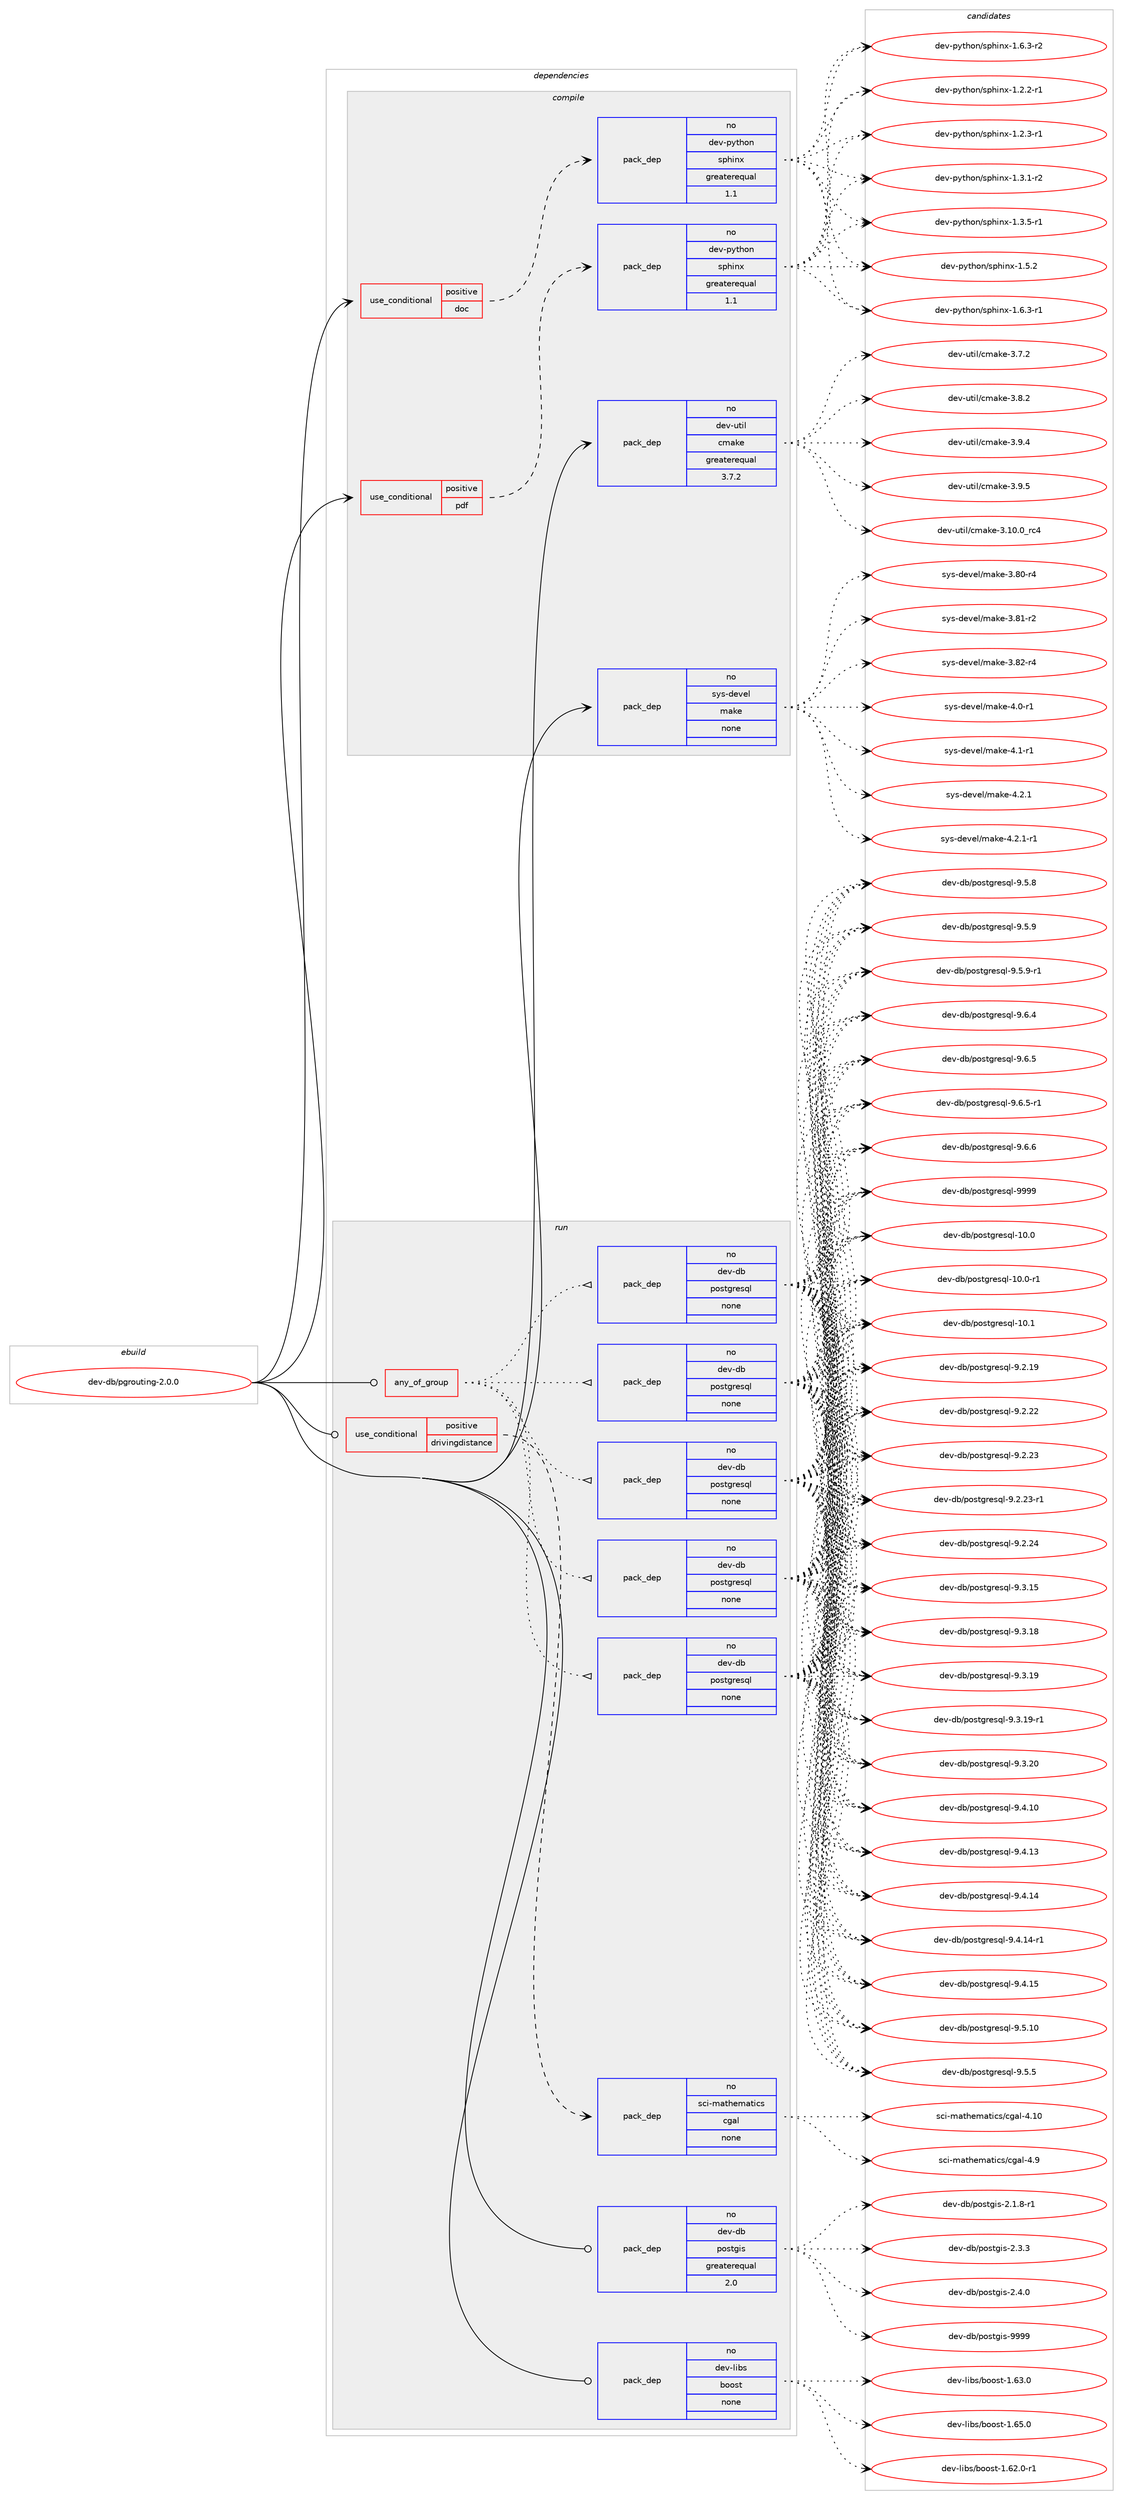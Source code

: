 digraph prolog {

# *************
# Graph options
# *************

newrank=true;
concentrate=true;
compound=true;
graph [rankdir=LR,fontname=Helvetica,fontsize=10,ranksep=1.5];#, ranksep=2.5, nodesep=0.2];
edge  [arrowhead=vee];
node  [fontname=Helvetica,fontsize=10];

# **********
# The ebuild
# **********

subgraph cluster_leftcol {
color=gray;
rank=same;
label=<<i>ebuild</i>>;
id [label="dev-db/pgrouting-2.0.0", color=red, width=4, href="../dev-db/pgrouting-2.0.0.svg"];
}

# ****************
# The dependencies
# ****************

subgraph cluster_midcol {
color=gray;
label=<<i>dependencies</i>>;
subgraph cluster_compile {
fillcolor="#eeeeee";
style=filled;
label=<<i>compile</i>>;
subgraph cond16533 {
dependency68785 [label=<<TABLE BORDER="0" CELLBORDER="1" CELLSPACING="0" CELLPADDING="4"><TR><TD ROWSPAN="3" CELLPADDING="10">use_conditional</TD></TR><TR><TD>positive</TD></TR><TR><TD>doc</TD></TR></TABLE>>, shape=none, color=red];
subgraph pack50729 {
dependency68786 [label=<<TABLE BORDER="0" CELLBORDER="1" CELLSPACING="0" CELLPADDING="4" WIDTH="220"><TR><TD ROWSPAN="6" CELLPADDING="30">pack_dep</TD></TR><TR><TD WIDTH="110">no</TD></TR><TR><TD>dev-python</TD></TR><TR><TD>sphinx</TD></TR><TR><TD>greaterequal</TD></TR><TR><TD>1.1</TD></TR></TABLE>>, shape=none, color=blue];
}
dependency68785:e -> dependency68786:w [weight=20,style="dashed",arrowhead="vee"];
}
id:e -> dependency68785:w [weight=20,style="solid",arrowhead="vee"];
subgraph cond16534 {
dependency68787 [label=<<TABLE BORDER="0" CELLBORDER="1" CELLSPACING="0" CELLPADDING="4"><TR><TD ROWSPAN="3" CELLPADDING="10">use_conditional</TD></TR><TR><TD>positive</TD></TR><TR><TD>pdf</TD></TR></TABLE>>, shape=none, color=red];
subgraph pack50730 {
dependency68788 [label=<<TABLE BORDER="0" CELLBORDER="1" CELLSPACING="0" CELLPADDING="4" WIDTH="220"><TR><TD ROWSPAN="6" CELLPADDING="30">pack_dep</TD></TR><TR><TD WIDTH="110">no</TD></TR><TR><TD>dev-python</TD></TR><TR><TD>sphinx</TD></TR><TR><TD>greaterequal</TD></TR><TR><TD>1.1</TD></TR></TABLE>>, shape=none, color=blue];
}
dependency68787:e -> dependency68788:w [weight=20,style="dashed",arrowhead="vee"];
}
id:e -> dependency68787:w [weight=20,style="solid",arrowhead="vee"];
subgraph pack50731 {
dependency68789 [label=<<TABLE BORDER="0" CELLBORDER="1" CELLSPACING="0" CELLPADDING="4" WIDTH="220"><TR><TD ROWSPAN="6" CELLPADDING="30">pack_dep</TD></TR><TR><TD WIDTH="110">no</TD></TR><TR><TD>dev-util</TD></TR><TR><TD>cmake</TD></TR><TR><TD>greaterequal</TD></TR><TR><TD>3.7.2</TD></TR></TABLE>>, shape=none, color=blue];
}
id:e -> dependency68789:w [weight=20,style="solid",arrowhead="vee"];
subgraph pack50732 {
dependency68790 [label=<<TABLE BORDER="0" CELLBORDER="1" CELLSPACING="0" CELLPADDING="4" WIDTH="220"><TR><TD ROWSPAN="6" CELLPADDING="30">pack_dep</TD></TR><TR><TD WIDTH="110">no</TD></TR><TR><TD>sys-devel</TD></TR><TR><TD>make</TD></TR><TR><TD>none</TD></TR><TR><TD></TD></TR></TABLE>>, shape=none, color=blue];
}
id:e -> dependency68790:w [weight=20,style="solid",arrowhead="vee"];
}
subgraph cluster_compileandrun {
fillcolor="#eeeeee";
style=filled;
label=<<i>compile and run</i>>;
}
subgraph cluster_run {
fillcolor="#eeeeee";
style=filled;
label=<<i>run</i>>;
subgraph any1493 {
dependency68791 [label=<<TABLE BORDER="0" CELLBORDER="1" CELLSPACING="0" CELLPADDING="4"><TR><TD CELLPADDING="10">any_of_group</TD></TR></TABLE>>, shape=none, color=red];subgraph pack50733 {
dependency68792 [label=<<TABLE BORDER="0" CELLBORDER="1" CELLSPACING="0" CELLPADDING="4" WIDTH="220"><TR><TD ROWSPAN="6" CELLPADDING="30">pack_dep</TD></TR><TR><TD WIDTH="110">no</TD></TR><TR><TD>dev-db</TD></TR><TR><TD>postgresql</TD></TR><TR><TD>none</TD></TR><TR><TD></TD></TR></TABLE>>, shape=none, color=blue];
}
dependency68791:e -> dependency68792:w [weight=20,style="dotted",arrowhead="oinv"];
subgraph pack50734 {
dependency68793 [label=<<TABLE BORDER="0" CELLBORDER="1" CELLSPACING="0" CELLPADDING="4" WIDTH="220"><TR><TD ROWSPAN="6" CELLPADDING="30">pack_dep</TD></TR><TR><TD WIDTH="110">no</TD></TR><TR><TD>dev-db</TD></TR><TR><TD>postgresql</TD></TR><TR><TD>none</TD></TR><TR><TD></TD></TR></TABLE>>, shape=none, color=blue];
}
dependency68791:e -> dependency68793:w [weight=20,style="dotted",arrowhead="oinv"];
subgraph pack50735 {
dependency68794 [label=<<TABLE BORDER="0" CELLBORDER="1" CELLSPACING="0" CELLPADDING="4" WIDTH="220"><TR><TD ROWSPAN="6" CELLPADDING="30">pack_dep</TD></TR><TR><TD WIDTH="110">no</TD></TR><TR><TD>dev-db</TD></TR><TR><TD>postgresql</TD></TR><TR><TD>none</TD></TR><TR><TD></TD></TR></TABLE>>, shape=none, color=blue];
}
dependency68791:e -> dependency68794:w [weight=20,style="dotted",arrowhead="oinv"];
subgraph pack50736 {
dependency68795 [label=<<TABLE BORDER="0" CELLBORDER="1" CELLSPACING="0" CELLPADDING="4" WIDTH="220"><TR><TD ROWSPAN="6" CELLPADDING="30">pack_dep</TD></TR><TR><TD WIDTH="110">no</TD></TR><TR><TD>dev-db</TD></TR><TR><TD>postgresql</TD></TR><TR><TD>none</TD></TR><TR><TD></TD></TR></TABLE>>, shape=none, color=blue];
}
dependency68791:e -> dependency68795:w [weight=20,style="dotted",arrowhead="oinv"];
subgraph pack50737 {
dependency68796 [label=<<TABLE BORDER="0" CELLBORDER="1" CELLSPACING="0" CELLPADDING="4" WIDTH="220"><TR><TD ROWSPAN="6" CELLPADDING="30">pack_dep</TD></TR><TR><TD WIDTH="110">no</TD></TR><TR><TD>dev-db</TD></TR><TR><TD>postgresql</TD></TR><TR><TD>none</TD></TR><TR><TD></TD></TR></TABLE>>, shape=none, color=blue];
}
dependency68791:e -> dependency68796:w [weight=20,style="dotted",arrowhead="oinv"];
}
id:e -> dependency68791:w [weight=20,style="solid",arrowhead="odot"];
subgraph cond16535 {
dependency68797 [label=<<TABLE BORDER="0" CELLBORDER="1" CELLSPACING="0" CELLPADDING="4"><TR><TD ROWSPAN="3" CELLPADDING="10">use_conditional</TD></TR><TR><TD>positive</TD></TR><TR><TD>drivingdistance</TD></TR></TABLE>>, shape=none, color=red];
subgraph pack50738 {
dependency68798 [label=<<TABLE BORDER="0" CELLBORDER="1" CELLSPACING="0" CELLPADDING="4" WIDTH="220"><TR><TD ROWSPAN="6" CELLPADDING="30">pack_dep</TD></TR><TR><TD WIDTH="110">no</TD></TR><TR><TD>sci-mathematics</TD></TR><TR><TD>cgal</TD></TR><TR><TD>none</TD></TR><TR><TD></TD></TR></TABLE>>, shape=none, color=blue];
}
dependency68797:e -> dependency68798:w [weight=20,style="dashed",arrowhead="vee"];
}
id:e -> dependency68797:w [weight=20,style="solid",arrowhead="odot"];
subgraph pack50739 {
dependency68799 [label=<<TABLE BORDER="0" CELLBORDER="1" CELLSPACING="0" CELLPADDING="4" WIDTH="220"><TR><TD ROWSPAN="6" CELLPADDING="30">pack_dep</TD></TR><TR><TD WIDTH="110">no</TD></TR><TR><TD>dev-db</TD></TR><TR><TD>postgis</TD></TR><TR><TD>greaterequal</TD></TR><TR><TD>2.0</TD></TR></TABLE>>, shape=none, color=blue];
}
id:e -> dependency68799:w [weight=20,style="solid",arrowhead="odot"];
subgraph pack50740 {
dependency68800 [label=<<TABLE BORDER="0" CELLBORDER="1" CELLSPACING="0" CELLPADDING="4" WIDTH="220"><TR><TD ROWSPAN="6" CELLPADDING="30">pack_dep</TD></TR><TR><TD WIDTH="110">no</TD></TR><TR><TD>dev-libs</TD></TR><TR><TD>boost</TD></TR><TR><TD>none</TD></TR><TR><TD></TD></TR></TABLE>>, shape=none, color=blue];
}
id:e -> dependency68800:w [weight=20,style="solid",arrowhead="odot"];
}
}

# **************
# The candidates
# **************

subgraph cluster_choices {
rank=same;
color=gray;
label=<<i>candidates</i>>;

subgraph choice50729 {
color=black;
nodesep=1;
choice10010111845112121116104111110471151121041051101204549465046504511449 [label="dev-python/sphinx-1.2.2-r1", color=red, width=4,href="../dev-python/sphinx-1.2.2-r1.svg"];
choice10010111845112121116104111110471151121041051101204549465046514511449 [label="dev-python/sphinx-1.2.3-r1", color=red, width=4,href="../dev-python/sphinx-1.2.3-r1.svg"];
choice10010111845112121116104111110471151121041051101204549465146494511450 [label="dev-python/sphinx-1.3.1-r2", color=red, width=4,href="../dev-python/sphinx-1.3.1-r2.svg"];
choice10010111845112121116104111110471151121041051101204549465146534511449 [label="dev-python/sphinx-1.3.5-r1", color=red, width=4,href="../dev-python/sphinx-1.3.5-r1.svg"];
choice1001011184511212111610411111047115112104105110120454946534650 [label="dev-python/sphinx-1.5.2", color=red, width=4,href="../dev-python/sphinx-1.5.2.svg"];
choice10010111845112121116104111110471151121041051101204549465446514511449 [label="dev-python/sphinx-1.6.3-r1", color=red, width=4,href="../dev-python/sphinx-1.6.3-r1.svg"];
choice10010111845112121116104111110471151121041051101204549465446514511450 [label="dev-python/sphinx-1.6.3-r2", color=red, width=4,href="../dev-python/sphinx-1.6.3-r2.svg"];
dependency68786:e -> choice10010111845112121116104111110471151121041051101204549465046504511449:w [style=dotted,weight="100"];
dependency68786:e -> choice10010111845112121116104111110471151121041051101204549465046514511449:w [style=dotted,weight="100"];
dependency68786:e -> choice10010111845112121116104111110471151121041051101204549465146494511450:w [style=dotted,weight="100"];
dependency68786:e -> choice10010111845112121116104111110471151121041051101204549465146534511449:w [style=dotted,weight="100"];
dependency68786:e -> choice1001011184511212111610411111047115112104105110120454946534650:w [style=dotted,weight="100"];
dependency68786:e -> choice10010111845112121116104111110471151121041051101204549465446514511449:w [style=dotted,weight="100"];
dependency68786:e -> choice10010111845112121116104111110471151121041051101204549465446514511450:w [style=dotted,weight="100"];
}
subgraph choice50730 {
color=black;
nodesep=1;
choice10010111845112121116104111110471151121041051101204549465046504511449 [label="dev-python/sphinx-1.2.2-r1", color=red, width=4,href="../dev-python/sphinx-1.2.2-r1.svg"];
choice10010111845112121116104111110471151121041051101204549465046514511449 [label="dev-python/sphinx-1.2.3-r1", color=red, width=4,href="../dev-python/sphinx-1.2.3-r1.svg"];
choice10010111845112121116104111110471151121041051101204549465146494511450 [label="dev-python/sphinx-1.3.1-r2", color=red, width=4,href="../dev-python/sphinx-1.3.1-r2.svg"];
choice10010111845112121116104111110471151121041051101204549465146534511449 [label="dev-python/sphinx-1.3.5-r1", color=red, width=4,href="../dev-python/sphinx-1.3.5-r1.svg"];
choice1001011184511212111610411111047115112104105110120454946534650 [label="dev-python/sphinx-1.5.2", color=red, width=4,href="../dev-python/sphinx-1.5.2.svg"];
choice10010111845112121116104111110471151121041051101204549465446514511449 [label="dev-python/sphinx-1.6.3-r1", color=red, width=4,href="../dev-python/sphinx-1.6.3-r1.svg"];
choice10010111845112121116104111110471151121041051101204549465446514511450 [label="dev-python/sphinx-1.6.3-r2", color=red, width=4,href="../dev-python/sphinx-1.6.3-r2.svg"];
dependency68788:e -> choice10010111845112121116104111110471151121041051101204549465046504511449:w [style=dotted,weight="100"];
dependency68788:e -> choice10010111845112121116104111110471151121041051101204549465046514511449:w [style=dotted,weight="100"];
dependency68788:e -> choice10010111845112121116104111110471151121041051101204549465146494511450:w [style=dotted,weight="100"];
dependency68788:e -> choice10010111845112121116104111110471151121041051101204549465146534511449:w [style=dotted,weight="100"];
dependency68788:e -> choice1001011184511212111610411111047115112104105110120454946534650:w [style=dotted,weight="100"];
dependency68788:e -> choice10010111845112121116104111110471151121041051101204549465446514511449:w [style=dotted,weight="100"];
dependency68788:e -> choice10010111845112121116104111110471151121041051101204549465446514511450:w [style=dotted,weight="100"];
}
subgraph choice50731 {
color=black;
nodesep=1;
choice1001011184511711610510847991099710710145514649484648951149952 [label="dev-util/cmake-3.10.0_rc4", color=red, width=4,href="../dev-util/cmake-3.10.0_rc4.svg"];
choice10010111845117116105108479910997107101455146554650 [label="dev-util/cmake-3.7.2", color=red, width=4,href="../dev-util/cmake-3.7.2.svg"];
choice10010111845117116105108479910997107101455146564650 [label="dev-util/cmake-3.8.2", color=red, width=4,href="../dev-util/cmake-3.8.2.svg"];
choice10010111845117116105108479910997107101455146574652 [label="dev-util/cmake-3.9.4", color=red, width=4,href="../dev-util/cmake-3.9.4.svg"];
choice10010111845117116105108479910997107101455146574653 [label="dev-util/cmake-3.9.5", color=red, width=4,href="../dev-util/cmake-3.9.5.svg"];
dependency68789:e -> choice1001011184511711610510847991099710710145514649484648951149952:w [style=dotted,weight="100"];
dependency68789:e -> choice10010111845117116105108479910997107101455146554650:w [style=dotted,weight="100"];
dependency68789:e -> choice10010111845117116105108479910997107101455146564650:w [style=dotted,weight="100"];
dependency68789:e -> choice10010111845117116105108479910997107101455146574652:w [style=dotted,weight="100"];
dependency68789:e -> choice10010111845117116105108479910997107101455146574653:w [style=dotted,weight="100"];
}
subgraph choice50732 {
color=black;
nodesep=1;
choice11512111545100101118101108471099710710145514656484511452 [label="sys-devel/make-3.80-r4", color=red, width=4,href="../sys-devel/make-3.80-r4.svg"];
choice11512111545100101118101108471099710710145514656494511450 [label="sys-devel/make-3.81-r2", color=red, width=4,href="../sys-devel/make-3.81-r2.svg"];
choice11512111545100101118101108471099710710145514656504511452 [label="sys-devel/make-3.82-r4", color=red, width=4,href="../sys-devel/make-3.82-r4.svg"];
choice115121115451001011181011084710997107101455246484511449 [label="sys-devel/make-4.0-r1", color=red, width=4,href="../sys-devel/make-4.0-r1.svg"];
choice115121115451001011181011084710997107101455246494511449 [label="sys-devel/make-4.1-r1", color=red, width=4,href="../sys-devel/make-4.1-r1.svg"];
choice115121115451001011181011084710997107101455246504649 [label="sys-devel/make-4.2.1", color=red, width=4,href="../sys-devel/make-4.2.1.svg"];
choice1151211154510010111810110847109971071014552465046494511449 [label="sys-devel/make-4.2.1-r1", color=red, width=4,href="../sys-devel/make-4.2.1-r1.svg"];
dependency68790:e -> choice11512111545100101118101108471099710710145514656484511452:w [style=dotted,weight="100"];
dependency68790:e -> choice11512111545100101118101108471099710710145514656494511450:w [style=dotted,weight="100"];
dependency68790:e -> choice11512111545100101118101108471099710710145514656504511452:w [style=dotted,weight="100"];
dependency68790:e -> choice115121115451001011181011084710997107101455246484511449:w [style=dotted,weight="100"];
dependency68790:e -> choice115121115451001011181011084710997107101455246494511449:w [style=dotted,weight="100"];
dependency68790:e -> choice115121115451001011181011084710997107101455246504649:w [style=dotted,weight="100"];
dependency68790:e -> choice1151211154510010111810110847109971071014552465046494511449:w [style=dotted,weight="100"];
}
subgraph choice50733 {
color=black;
nodesep=1;
choice1001011184510098471121111151161031141011151131084549484648 [label="dev-db/postgresql-10.0", color=red, width=4,href="../dev-db/postgresql-10.0.svg"];
choice10010111845100984711211111511610311410111511310845494846484511449 [label="dev-db/postgresql-10.0-r1", color=red, width=4,href="../dev-db/postgresql-10.0-r1.svg"];
choice1001011184510098471121111151161031141011151131084549484649 [label="dev-db/postgresql-10.1", color=red, width=4,href="../dev-db/postgresql-10.1.svg"];
choice10010111845100984711211111511610311410111511310845574650464957 [label="dev-db/postgresql-9.2.19", color=red, width=4,href="../dev-db/postgresql-9.2.19.svg"];
choice10010111845100984711211111511610311410111511310845574650465050 [label="dev-db/postgresql-9.2.22", color=red, width=4,href="../dev-db/postgresql-9.2.22.svg"];
choice10010111845100984711211111511610311410111511310845574650465051 [label="dev-db/postgresql-9.2.23", color=red, width=4,href="../dev-db/postgresql-9.2.23.svg"];
choice100101118451009847112111115116103114101115113108455746504650514511449 [label="dev-db/postgresql-9.2.23-r1", color=red, width=4,href="../dev-db/postgresql-9.2.23-r1.svg"];
choice10010111845100984711211111511610311410111511310845574650465052 [label="dev-db/postgresql-9.2.24", color=red, width=4,href="../dev-db/postgresql-9.2.24.svg"];
choice10010111845100984711211111511610311410111511310845574651464953 [label="dev-db/postgresql-9.3.15", color=red, width=4,href="../dev-db/postgresql-9.3.15.svg"];
choice10010111845100984711211111511610311410111511310845574651464956 [label="dev-db/postgresql-9.3.18", color=red, width=4,href="../dev-db/postgresql-9.3.18.svg"];
choice10010111845100984711211111511610311410111511310845574651464957 [label="dev-db/postgresql-9.3.19", color=red, width=4,href="../dev-db/postgresql-9.3.19.svg"];
choice100101118451009847112111115116103114101115113108455746514649574511449 [label="dev-db/postgresql-9.3.19-r1", color=red, width=4,href="../dev-db/postgresql-9.3.19-r1.svg"];
choice10010111845100984711211111511610311410111511310845574651465048 [label="dev-db/postgresql-9.3.20", color=red, width=4,href="../dev-db/postgresql-9.3.20.svg"];
choice10010111845100984711211111511610311410111511310845574652464948 [label="dev-db/postgresql-9.4.10", color=red, width=4,href="../dev-db/postgresql-9.4.10.svg"];
choice10010111845100984711211111511610311410111511310845574652464951 [label="dev-db/postgresql-9.4.13", color=red, width=4,href="../dev-db/postgresql-9.4.13.svg"];
choice10010111845100984711211111511610311410111511310845574652464952 [label="dev-db/postgresql-9.4.14", color=red, width=4,href="../dev-db/postgresql-9.4.14.svg"];
choice100101118451009847112111115116103114101115113108455746524649524511449 [label="dev-db/postgresql-9.4.14-r1", color=red, width=4,href="../dev-db/postgresql-9.4.14-r1.svg"];
choice10010111845100984711211111511610311410111511310845574652464953 [label="dev-db/postgresql-9.4.15", color=red, width=4,href="../dev-db/postgresql-9.4.15.svg"];
choice10010111845100984711211111511610311410111511310845574653464948 [label="dev-db/postgresql-9.5.10", color=red, width=4,href="../dev-db/postgresql-9.5.10.svg"];
choice100101118451009847112111115116103114101115113108455746534653 [label="dev-db/postgresql-9.5.5", color=red, width=4,href="../dev-db/postgresql-9.5.5.svg"];
choice100101118451009847112111115116103114101115113108455746534656 [label="dev-db/postgresql-9.5.8", color=red, width=4,href="../dev-db/postgresql-9.5.8.svg"];
choice100101118451009847112111115116103114101115113108455746534657 [label="dev-db/postgresql-9.5.9", color=red, width=4,href="../dev-db/postgresql-9.5.9.svg"];
choice1001011184510098471121111151161031141011151131084557465346574511449 [label="dev-db/postgresql-9.5.9-r1", color=red, width=4,href="../dev-db/postgresql-9.5.9-r1.svg"];
choice100101118451009847112111115116103114101115113108455746544652 [label="dev-db/postgresql-9.6.4", color=red, width=4,href="../dev-db/postgresql-9.6.4.svg"];
choice100101118451009847112111115116103114101115113108455746544653 [label="dev-db/postgresql-9.6.5", color=red, width=4,href="../dev-db/postgresql-9.6.5.svg"];
choice1001011184510098471121111151161031141011151131084557465446534511449 [label="dev-db/postgresql-9.6.5-r1", color=red, width=4,href="../dev-db/postgresql-9.6.5-r1.svg"];
choice100101118451009847112111115116103114101115113108455746544654 [label="dev-db/postgresql-9.6.6", color=red, width=4,href="../dev-db/postgresql-9.6.6.svg"];
choice1001011184510098471121111151161031141011151131084557575757 [label="dev-db/postgresql-9999", color=red, width=4,href="../dev-db/postgresql-9999.svg"];
dependency68792:e -> choice1001011184510098471121111151161031141011151131084549484648:w [style=dotted,weight="100"];
dependency68792:e -> choice10010111845100984711211111511610311410111511310845494846484511449:w [style=dotted,weight="100"];
dependency68792:e -> choice1001011184510098471121111151161031141011151131084549484649:w [style=dotted,weight="100"];
dependency68792:e -> choice10010111845100984711211111511610311410111511310845574650464957:w [style=dotted,weight="100"];
dependency68792:e -> choice10010111845100984711211111511610311410111511310845574650465050:w [style=dotted,weight="100"];
dependency68792:e -> choice10010111845100984711211111511610311410111511310845574650465051:w [style=dotted,weight="100"];
dependency68792:e -> choice100101118451009847112111115116103114101115113108455746504650514511449:w [style=dotted,weight="100"];
dependency68792:e -> choice10010111845100984711211111511610311410111511310845574650465052:w [style=dotted,weight="100"];
dependency68792:e -> choice10010111845100984711211111511610311410111511310845574651464953:w [style=dotted,weight="100"];
dependency68792:e -> choice10010111845100984711211111511610311410111511310845574651464956:w [style=dotted,weight="100"];
dependency68792:e -> choice10010111845100984711211111511610311410111511310845574651464957:w [style=dotted,weight="100"];
dependency68792:e -> choice100101118451009847112111115116103114101115113108455746514649574511449:w [style=dotted,weight="100"];
dependency68792:e -> choice10010111845100984711211111511610311410111511310845574651465048:w [style=dotted,weight="100"];
dependency68792:e -> choice10010111845100984711211111511610311410111511310845574652464948:w [style=dotted,weight="100"];
dependency68792:e -> choice10010111845100984711211111511610311410111511310845574652464951:w [style=dotted,weight="100"];
dependency68792:e -> choice10010111845100984711211111511610311410111511310845574652464952:w [style=dotted,weight="100"];
dependency68792:e -> choice100101118451009847112111115116103114101115113108455746524649524511449:w [style=dotted,weight="100"];
dependency68792:e -> choice10010111845100984711211111511610311410111511310845574652464953:w [style=dotted,weight="100"];
dependency68792:e -> choice10010111845100984711211111511610311410111511310845574653464948:w [style=dotted,weight="100"];
dependency68792:e -> choice100101118451009847112111115116103114101115113108455746534653:w [style=dotted,weight="100"];
dependency68792:e -> choice100101118451009847112111115116103114101115113108455746534656:w [style=dotted,weight="100"];
dependency68792:e -> choice100101118451009847112111115116103114101115113108455746534657:w [style=dotted,weight="100"];
dependency68792:e -> choice1001011184510098471121111151161031141011151131084557465346574511449:w [style=dotted,weight="100"];
dependency68792:e -> choice100101118451009847112111115116103114101115113108455746544652:w [style=dotted,weight="100"];
dependency68792:e -> choice100101118451009847112111115116103114101115113108455746544653:w [style=dotted,weight="100"];
dependency68792:e -> choice1001011184510098471121111151161031141011151131084557465446534511449:w [style=dotted,weight="100"];
dependency68792:e -> choice100101118451009847112111115116103114101115113108455746544654:w [style=dotted,weight="100"];
dependency68792:e -> choice1001011184510098471121111151161031141011151131084557575757:w [style=dotted,weight="100"];
}
subgraph choice50734 {
color=black;
nodesep=1;
choice1001011184510098471121111151161031141011151131084549484648 [label="dev-db/postgresql-10.0", color=red, width=4,href="../dev-db/postgresql-10.0.svg"];
choice10010111845100984711211111511610311410111511310845494846484511449 [label="dev-db/postgresql-10.0-r1", color=red, width=4,href="../dev-db/postgresql-10.0-r1.svg"];
choice1001011184510098471121111151161031141011151131084549484649 [label="dev-db/postgresql-10.1", color=red, width=4,href="../dev-db/postgresql-10.1.svg"];
choice10010111845100984711211111511610311410111511310845574650464957 [label="dev-db/postgresql-9.2.19", color=red, width=4,href="../dev-db/postgresql-9.2.19.svg"];
choice10010111845100984711211111511610311410111511310845574650465050 [label="dev-db/postgresql-9.2.22", color=red, width=4,href="../dev-db/postgresql-9.2.22.svg"];
choice10010111845100984711211111511610311410111511310845574650465051 [label="dev-db/postgresql-9.2.23", color=red, width=4,href="../dev-db/postgresql-9.2.23.svg"];
choice100101118451009847112111115116103114101115113108455746504650514511449 [label="dev-db/postgresql-9.2.23-r1", color=red, width=4,href="../dev-db/postgresql-9.2.23-r1.svg"];
choice10010111845100984711211111511610311410111511310845574650465052 [label="dev-db/postgresql-9.2.24", color=red, width=4,href="../dev-db/postgresql-9.2.24.svg"];
choice10010111845100984711211111511610311410111511310845574651464953 [label="dev-db/postgresql-9.3.15", color=red, width=4,href="../dev-db/postgresql-9.3.15.svg"];
choice10010111845100984711211111511610311410111511310845574651464956 [label="dev-db/postgresql-9.3.18", color=red, width=4,href="../dev-db/postgresql-9.3.18.svg"];
choice10010111845100984711211111511610311410111511310845574651464957 [label="dev-db/postgresql-9.3.19", color=red, width=4,href="../dev-db/postgresql-9.3.19.svg"];
choice100101118451009847112111115116103114101115113108455746514649574511449 [label="dev-db/postgresql-9.3.19-r1", color=red, width=4,href="../dev-db/postgresql-9.3.19-r1.svg"];
choice10010111845100984711211111511610311410111511310845574651465048 [label="dev-db/postgresql-9.3.20", color=red, width=4,href="../dev-db/postgresql-9.3.20.svg"];
choice10010111845100984711211111511610311410111511310845574652464948 [label="dev-db/postgresql-9.4.10", color=red, width=4,href="../dev-db/postgresql-9.4.10.svg"];
choice10010111845100984711211111511610311410111511310845574652464951 [label="dev-db/postgresql-9.4.13", color=red, width=4,href="../dev-db/postgresql-9.4.13.svg"];
choice10010111845100984711211111511610311410111511310845574652464952 [label="dev-db/postgresql-9.4.14", color=red, width=4,href="../dev-db/postgresql-9.4.14.svg"];
choice100101118451009847112111115116103114101115113108455746524649524511449 [label="dev-db/postgresql-9.4.14-r1", color=red, width=4,href="../dev-db/postgresql-9.4.14-r1.svg"];
choice10010111845100984711211111511610311410111511310845574652464953 [label="dev-db/postgresql-9.4.15", color=red, width=4,href="../dev-db/postgresql-9.4.15.svg"];
choice10010111845100984711211111511610311410111511310845574653464948 [label="dev-db/postgresql-9.5.10", color=red, width=4,href="../dev-db/postgresql-9.5.10.svg"];
choice100101118451009847112111115116103114101115113108455746534653 [label="dev-db/postgresql-9.5.5", color=red, width=4,href="../dev-db/postgresql-9.5.5.svg"];
choice100101118451009847112111115116103114101115113108455746534656 [label="dev-db/postgresql-9.5.8", color=red, width=4,href="../dev-db/postgresql-9.5.8.svg"];
choice100101118451009847112111115116103114101115113108455746534657 [label="dev-db/postgresql-9.5.9", color=red, width=4,href="../dev-db/postgresql-9.5.9.svg"];
choice1001011184510098471121111151161031141011151131084557465346574511449 [label="dev-db/postgresql-9.5.9-r1", color=red, width=4,href="../dev-db/postgresql-9.5.9-r1.svg"];
choice100101118451009847112111115116103114101115113108455746544652 [label="dev-db/postgresql-9.6.4", color=red, width=4,href="../dev-db/postgresql-9.6.4.svg"];
choice100101118451009847112111115116103114101115113108455746544653 [label="dev-db/postgresql-9.6.5", color=red, width=4,href="../dev-db/postgresql-9.6.5.svg"];
choice1001011184510098471121111151161031141011151131084557465446534511449 [label="dev-db/postgresql-9.6.5-r1", color=red, width=4,href="../dev-db/postgresql-9.6.5-r1.svg"];
choice100101118451009847112111115116103114101115113108455746544654 [label="dev-db/postgresql-9.6.6", color=red, width=4,href="../dev-db/postgresql-9.6.6.svg"];
choice1001011184510098471121111151161031141011151131084557575757 [label="dev-db/postgresql-9999", color=red, width=4,href="../dev-db/postgresql-9999.svg"];
dependency68793:e -> choice1001011184510098471121111151161031141011151131084549484648:w [style=dotted,weight="100"];
dependency68793:e -> choice10010111845100984711211111511610311410111511310845494846484511449:w [style=dotted,weight="100"];
dependency68793:e -> choice1001011184510098471121111151161031141011151131084549484649:w [style=dotted,weight="100"];
dependency68793:e -> choice10010111845100984711211111511610311410111511310845574650464957:w [style=dotted,weight="100"];
dependency68793:e -> choice10010111845100984711211111511610311410111511310845574650465050:w [style=dotted,weight="100"];
dependency68793:e -> choice10010111845100984711211111511610311410111511310845574650465051:w [style=dotted,weight="100"];
dependency68793:e -> choice100101118451009847112111115116103114101115113108455746504650514511449:w [style=dotted,weight="100"];
dependency68793:e -> choice10010111845100984711211111511610311410111511310845574650465052:w [style=dotted,weight="100"];
dependency68793:e -> choice10010111845100984711211111511610311410111511310845574651464953:w [style=dotted,weight="100"];
dependency68793:e -> choice10010111845100984711211111511610311410111511310845574651464956:w [style=dotted,weight="100"];
dependency68793:e -> choice10010111845100984711211111511610311410111511310845574651464957:w [style=dotted,weight="100"];
dependency68793:e -> choice100101118451009847112111115116103114101115113108455746514649574511449:w [style=dotted,weight="100"];
dependency68793:e -> choice10010111845100984711211111511610311410111511310845574651465048:w [style=dotted,weight="100"];
dependency68793:e -> choice10010111845100984711211111511610311410111511310845574652464948:w [style=dotted,weight="100"];
dependency68793:e -> choice10010111845100984711211111511610311410111511310845574652464951:w [style=dotted,weight="100"];
dependency68793:e -> choice10010111845100984711211111511610311410111511310845574652464952:w [style=dotted,weight="100"];
dependency68793:e -> choice100101118451009847112111115116103114101115113108455746524649524511449:w [style=dotted,weight="100"];
dependency68793:e -> choice10010111845100984711211111511610311410111511310845574652464953:w [style=dotted,weight="100"];
dependency68793:e -> choice10010111845100984711211111511610311410111511310845574653464948:w [style=dotted,weight="100"];
dependency68793:e -> choice100101118451009847112111115116103114101115113108455746534653:w [style=dotted,weight="100"];
dependency68793:e -> choice100101118451009847112111115116103114101115113108455746534656:w [style=dotted,weight="100"];
dependency68793:e -> choice100101118451009847112111115116103114101115113108455746534657:w [style=dotted,weight="100"];
dependency68793:e -> choice1001011184510098471121111151161031141011151131084557465346574511449:w [style=dotted,weight="100"];
dependency68793:e -> choice100101118451009847112111115116103114101115113108455746544652:w [style=dotted,weight="100"];
dependency68793:e -> choice100101118451009847112111115116103114101115113108455746544653:w [style=dotted,weight="100"];
dependency68793:e -> choice1001011184510098471121111151161031141011151131084557465446534511449:w [style=dotted,weight="100"];
dependency68793:e -> choice100101118451009847112111115116103114101115113108455746544654:w [style=dotted,weight="100"];
dependency68793:e -> choice1001011184510098471121111151161031141011151131084557575757:w [style=dotted,weight="100"];
}
subgraph choice50735 {
color=black;
nodesep=1;
choice1001011184510098471121111151161031141011151131084549484648 [label="dev-db/postgresql-10.0", color=red, width=4,href="../dev-db/postgresql-10.0.svg"];
choice10010111845100984711211111511610311410111511310845494846484511449 [label="dev-db/postgresql-10.0-r1", color=red, width=4,href="../dev-db/postgresql-10.0-r1.svg"];
choice1001011184510098471121111151161031141011151131084549484649 [label="dev-db/postgresql-10.1", color=red, width=4,href="../dev-db/postgresql-10.1.svg"];
choice10010111845100984711211111511610311410111511310845574650464957 [label="dev-db/postgresql-9.2.19", color=red, width=4,href="../dev-db/postgresql-9.2.19.svg"];
choice10010111845100984711211111511610311410111511310845574650465050 [label="dev-db/postgresql-9.2.22", color=red, width=4,href="../dev-db/postgresql-9.2.22.svg"];
choice10010111845100984711211111511610311410111511310845574650465051 [label="dev-db/postgresql-9.2.23", color=red, width=4,href="../dev-db/postgresql-9.2.23.svg"];
choice100101118451009847112111115116103114101115113108455746504650514511449 [label="dev-db/postgresql-9.2.23-r1", color=red, width=4,href="../dev-db/postgresql-9.2.23-r1.svg"];
choice10010111845100984711211111511610311410111511310845574650465052 [label="dev-db/postgresql-9.2.24", color=red, width=4,href="../dev-db/postgresql-9.2.24.svg"];
choice10010111845100984711211111511610311410111511310845574651464953 [label="dev-db/postgresql-9.3.15", color=red, width=4,href="../dev-db/postgresql-9.3.15.svg"];
choice10010111845100984711211111511610311410111511310845574651464956 [label="dev-db/postgresql-9.3.18", color=red, width=4,href="../dev-db/postgresql-9.3.18.svg"];
choice10010111845100984711211111511610311410111511310845574651464957 [label="dev-db/postgresql-9.3.19", color=red, width=4,href="../dev-db/postgresql-9.3.19.svg"];
choice100101118451009847112111115116103114101115113108455746514649574511449 [label="dev-db/postgresql-9.3.19-r1", color=red, width=4,href="../dev-db/postgresql-9.3.19-r1.svg"];
choice10010111845100984711211111511610311410111511310845574651465048 [label="dev-db/postgresql-9.3.20", color=red, width=4,href="../dev-db/postgresql-9.3.20.svg"];
choice10010111845100984711211111511610311410111511310845574652464948 [label="dev-db/postgresql-9.4.10", color=red, width=4,href="../dev-db/postgresql-9.4.10.svg"];
choice10010111845100984711211111511610311410111511310845574652464951 [label="dev-db/postgresql-9.4.13", color=red, width=4,href="../dev-db/postgresql-9.4.13.svg"];
choice10010111845100984711211111511610311410111511310845574652464952 [label="dev-db/postgresql-9.4.14", color=red, width=4,href="../dev-db/postgresql-9.4.14.svg"];
choice100101118451009847112111115116103114101115113108455746524649524511449 [label="dev-db/postgresql-9.4.14-r1", color=red, width=4,href="../dev-db/postgresql-9.4.14-r1.svg"];
choice10010111845100984711211111511610311410111511310845574652464953 [label="dev-db/postgresql-9.4.15", color=red, width=4,href="../dev-db/postgresql-9.4.15.svg"];
choice10010111845100984711211111511610311410111511310845574653464948 [label="dev-db/postgresql-9.5.10", color=red, width=4,href="../dev-db/postgresql-9.5.10.svg"];
choice100101118451009847112111115116103114101115113108455746534653 [label="dev-db/postgresql-9.5.5", color=red, width=4,href="../dev-db/postgresql-9.5.5.svg"];
choice100101118451009847112111115116103114101115113108455746534656 [label="dev-db/postgresql-9.5.8", color=red, width=4,href="../dev-db/postgresql-9.5.8.svg"];
choice100101118451009847112111115116103114101115113108455746534657 [label="dev-db/postgresql-9.5.9", color=red, width=4,href="../dev-db/postgresql-9.5.9.svg"];
choice1001011184510098471121111151161031141011151131084557465346574511449 [label="dev-db/postgresql-9.5.9-r1", color=red, width=4,href="../dev-db/postgresql-9.5.9-r1.svg"];
choice100101118451009847112111115116103114101115113108455746544652 [label="dev-db/postgresql-9.6.4", color=red, width=4,href="../dev-db/postgresql-9.6.4.svg"];
choice100101118451009847112111115116103114101115113108455746544653 [label="dev-db/postgresql-9.6.5", color=red, width=4,href="../dev-db/postgresql-9.6.5.svg"];
choice1001011184510098471121111151161031141011151131084557465446534511449 [label="dev-db/postgresql-9.6.5-r1", color=red, width=4,href="../dev-db/postgresql-9.6.5-r1.svg"];
choice100101118451009847112111115116103114101115113108455746544654 [label="dev-db/postgresql-9.6.6", color=red, width=4,href="../dev-db/postgresql-9.6.6.svg"];
choice1001011184510098471121111151161031141011151131084557575757 [label="dev-db/postgresql-9999", color=red, width=4,href="../dev-db/postgresql-9999.svg"];
dependency68794:e -> choice1001011184510098471121111151161031141011151131084549484648:w [style=dotted,weight="100"];
dependency68794:e -> choice10010111845100984711211111511610311410111511310845494846484511449:w [style=dotted,weight="100"];
dependency68794:e -> choice1001011184510098471121111151161031141011151131084549484649:w [style=dotted,weight="100"];
dependency68794:e -> choice10010111845100984711211111511610311410111511310845574650464957:w [style=dotted,weight="100"];
dependency68794:e -> choice10010111845100984711211111511610311410111511310845574650465050:w [style=dotted,weight="100"];
dependency68794:e -> choice10010111845100984711211111511610311410111511310845574650465051:w [style=dotted,weight="100"];
dependency68794:e -> choice100101118451009847112111115116103114101115113108455746504650514511449:w [style=dotted,weight="100"];
dependency68794:e -> choice10010111845100984711211111511610311410111511310845574650465052:w [style=dotted,weight="100"];
dependency68794:e -> choice10010111845100984711211111511610311410111511310845574651464953:w [style=dotted,weight="100"];
dependency68794:e -> choice10010111845100984711211111511610311410111511310845574651464956:w [style=dotted,weight="100"];
dependency68794:e -> choice10010111845100984711211111511610311410111511310845574651464957:w [style=dotted,weight="100"];
dependency68794:e -> choice100101118451009847112111115116103114101115113108455746514649574511449:w [style=dotted,weight="100"];
dependency68794:e -> choice10010111845100984711211111511610311410111511310845574651465048:w [style=dotted,weight="100"];
dependency68794:e -> choice10010111845100984711211111511610311410111511310845574652464948:w [style=dotted,weight="100"];
dependency68794:e -> choice10010111845100984711211111511610311410111511310845574652464951:w [style=dotted,weight="100"];
dependency68794:e -> choice10010111845100984711211111511610311410111511310845574652464952:w [style=dotted,weight="100"];
dependency68794:e -> choice100101118451009847112111115116103114101115113108455746524649524511449:w [style=dotted,weight="100"];
dependency68794:e -> choice10010111845100984711211111511610311410111511310845574652464953:w [style=dotted,weight="100"];
dependency68794:e -> choice10010111845100984711211111511610311410111511310845574653464948:w [style=dotted,weight="100"];
dependency68794:e -> choice100101118451009847112111115116103114101115113108455746534653:w [style=dotted,weight="100"];
dependency68794:e -> choice100101118451009847112111115116103114101115113108455746534656:w [style=dotted,weight="100"];
dependency68794:e -> choice100101118451009847112111115116103114101115113108455746534657:w [style=dotted,weight="100"];
dependency68794:e -> choice1001011184510098471121111151161031141011151131084557465346574511449:w [style=dotted,weight="100"];
dependency68794:e -> choice100101118451009847112111115116103114101115113108455746544652:w [style=dotted,weight="100"];
dependency68794:e -> choice100101118451009847112111115116103114101115113108455746544653:w [style=dotted,weight="100"];
dependency68794:e -> choice1001011184510098471121111151161031141011151131084557465446534511449:w [style=dotted,weight="100"];
dependency68794:e -> choice100101118451009847112111115116103114101115113108455746544654:w [style=dotted,weight="100"];
dependency68794:e -> choice1001011184510098471121111151161031141011151131084557575757:w [style=dotted,weight="100"];
}
subgraph choice50736 {
color=black;
nodesep=1;
choice1001011184510098471121111151161031141011151131084549484648 [label="dev-db/postgresql-10.0", color=red, width=4,href="../dev-db/postgresql-10.0.svg"];
choice10010111845100984711211111511610311410111511310845494846484511449 [label="dev-db/postgresql-10.0-r1", color=red, width=4,href="../dev-db/postgresql-10.0-r1.svg"];
choice1001011184510098471121111151161031141011151131084549484649 [label="dev-db/postgresql-10.1", color=red, width=4,href="../dev-db/postgresql-10.1.svg"];
choice10010111845100984711211111511610311410111511310845574650464957 [label="dev-db/postgresql-9.2.19", color=red, width=4,href="../dev-db/postgresql-9.2.19.svg"];
choice10010111845100984711211111511610311410111511310845574650465050 [label="dev-db/postgresql-9.2.22", color=red, width=4,href="../dev-db/postgresql-9.2.22.svg"];
choice10010111845100984711211111511610311410111511310845574650465051 [label="dev-db/postgresql-9.2.23", color=red, width=4,href="../dev-db/postgresql-9.2.23.svg"];
choice100101118451009847112111115116103114101115113108455746504650514511449 [label="dev-db/postgresql-9.2.23-r1", color=red, width=4,href="../dev-db/postgresql-9.2.23-r1.svg"];
choice10010111845100984711211111511610311410111511310845574650465052 [label="dev-db/postgresql-9.2.24", color=red, width=4,href="../dev-db/postgresql-9.2.24.svg"];
choice10010111845100984711211111511610311410111511310845574651464953 [label="dev-db/postgresql-9.3.15", color=red, width=4,href="../dev-db/postgresql-9.3.15.svg"];
choice10010111845100984711211111511610311410111511310845574651464956 [label="dev-db/postgresql-9.3.18", color=red, width=4,href="../dev-db/postgresql-9.3.18.svg"];
choice10010111845100984711211111511610311410111511310845574651464957 [label="dev-db/postgresql-9.3.19", color=red, width=4,href="../dev-db/postgresql-9.3.19.svg"];
choice100101118451009847112111115116103114101115113108455746514649574511449 [label="dev-db/postgresql-9.3.19-r1", color=red, width=4,href="../dev-db/postgresql-9.3.19-r1.svg"];
choice10010111845100984711211111511610311410111511310845574651465048 [label="dev-db/postgresql-9.3.20", color=red, width=4,href="../dev-db/postgresql-9.3.20.svg"];
choice10010111845100984711211111511610311410111511310845574652464948 [label="dev-db/postgresql-9.4.10", color=red, width=4,href="../dev-db/postgresql-9.4.10.svg"];
choice10010111845100984711211111511610311410111511310845574652464951 [label="dev-db/postgresql-9.4.13", color=red, width=4,href="../dev-db/postgresql-9.4.13.svg"];
choice10010111845100984711211111511610311410111511310845574652464952 [label="dev-db/postgresql-9.4.14", color=red, width=4,href="../dev-db/postgresql-9.4.14.svg"];
choice100101118451009847112111115116103114101115113108455746524649524511449 [label="dev-db/postgresql-9.4.14-r1", color=red, width=4,href="../dev-db/postgresql-9.4.14-r1.svg"];
choice10010111845100984711211111511610311410111511310845574652464953 [label="dev-db/postgresql-9.4.15", color=red, width=4,href="../dev-db/postgresql-9.4.15.svg"];
choice10010111845100984711211111511610311410111511310845574653464948 [label="dev-db/postgresql-9.5.10", color=red, width=4,href="../dev-db/postgresql-9.5.10.svg"];
choice100101118451009847112111115116103114101115113108455746534653 [label="dev-db/postgresql-9.5.5", color=red, width=4,href="../dev-db/postgresql-9.5.5.svg"];
choice100101118451009847112111115116103114101115113108455746534656 [label="dev-db/postgresql-9.5.8", color=red, width=4,href="../dev-db/postgresql-9.5.8.svg"];
choice100101118451009847112111115116103114101115113108455746534657 [label="dev-db/postgresql-9.5.9", color=red, width=4,href="../dev-db/postgresql-9.5.9.svg"];
choice1001011184510098471121111151161031141011151131084557465346574511449 [label="dev-db/postgresql-9.5.9-r1", color=red, width=4,href="../dev-db/postgresql-9.5.9-r1.svg"];
choice100101118451009847112111115116103114101115113108455746544652 [label="dev-db/postgresql-9.6.4", color=red, width=4,href="../dev-db/postgresql-9.6.4.svg"];
choice100101118451009847112111115116103114101115113108455746544653 [label="dev-db/postgresql-9.6.5", color=red, width=4,href="../dev-db/postgresql-9.6.5.svg"];
choice1001011184510098471121111151161031141011151131084557465446534511449 [label="dev-db/postgresql-9.6.5-r1", color=red, width=4,href="../dev-db/postgresql-9.6.5-r1.svg"];
choice100101118451009847112111115116103114101115113108455746544654 [label="dev-db/postgresql-9.6.6", color=red, width=4,href="../dev-db/postgresql-9.6.6.svg"];
choice1001011184510098471121111151161031141011151131084557575757 [label="dev-db/postgresql-9999", color=red, width=4,href="../dev-db/postgresql-9999.svg"];
dependency68795:e -> choice1001011184510098471121111151161031141011151131084549484648:w [style=dotted,weight="100"];
dependency68795:e -> choice10010111845100984711211111511610311410111511310845494846484511449:w [style=dotted,weight="100"];
dependency68795:e -> choice1001011184510098471121111151161031141011151131084549484649:w [style=dotted,weight="100"];
dependency68795:e -> choice10010111845100984711211111511610311410111511310845574650464957:w [style=dotted,weight="100"];
dependency68795:e -> choice10010111845100984711211111511610311410111511310845574650465050:w [style=dotted,weight="100"];
dependency68795:e -> choice10010111845100984711211111511610311410111511310845574650465051:w [style=dotted,weight="100"];
dependency68795:e -> choice100101118451009847112111115116103114101115113108455746504650514511449:w [style=dotted,weight="100"];
dependency68795:e -> choice10010111845100984711211111511610311410111511310845574650465052:w [style=dotted,weight="100"];
dependency68795:e -> choice10010111845100984711211111511610311410111511310845574651464953:w [style=dotted,weight="100"];
dependency68795:e -> choice10010111845100984711211111511610311410111511310845574651464956:w [style=dotted,weight="100"];
dependency68795:e -> choice10010111845100984711211111511610311410111511310845574651464957:w [style=dotted,weight="100"];
dependency68795:e -> choice100101118451009847112111115116103114101115113108455746514649574511449:w [style=dotted,weight="100"];
dependency68795:e -> choice10010111845100984711211111511610311410111511310845574651465048:w [style=dotted,weight="100"];
dependency68795:e -> choice10010111845100984711211111511610311410111511310845574652464948:w [style=dotted,weight="100"];
dependency68795:e -> choice10010111845100984711211111511610311410111511310845574652464951:w [style=dotted,weight="100"];
dependency68795:e -> choice10010111845100984711211111511610311410111511310845574652464952:w [style=dotted,weight="100"];
dependency68795:e -> choice100101118451009847112111115116103114101115113108455746524649524511449:w [style=dotted,weight="100"];
dependency68795:e -> choice10010111845100984711211111511610311410111511310845574652464953:w [style=dotted,weight="100"];
dependency68795:e -> choice10010111845100984711211111511610311410111511310845574653464948:w [style=dotted,weight="100"];
dependency68795:e -> choice100101118451009847112111115116103114101115113108455746534653:w [style=dotted,weight="100"];
dependency68795:e -> choice100101118451009847112111115116103114101115113108455746534656:w [style=dotted,weight="100"];
dependency68795:e -> choice100101118451009847112111115116103114101115113108455746534657:w [style=dotted,weight="100"];
dependency68795:e -> choice1001011184510098471121111151161031141011151131084557465346574511449:w [style=dotted,weight="100"];
dependency68795:e -> choice100101118451009847112111115116103114101115113108455746544652:w [style=dotted,weight="100"];
dependency68795:e -> choice100101118451009847112111115116103114101115113108455746544653:w [style=dotted,weight="100"];
dependency68795:e -> choice1001011184510098471121111151161031141011151131084557465446534511449:w [style=dotted,weight="100"];
dependency68795:e -> choice100101118451009847112111115116103114101115113108455746544654:w [style=dotted,weight="100"];
dependency68795:e -> choice1001011184510098471121111151161031141011151131084557575757:w [style=dotted,weight="100"];
}
subgraph choice50737 {
color=black;
nodesep=1;
choice1001011184510098471121111151161031141011151131084549484648 [label="dev-db/postgresql-10.0", color=red, width=4,href="../dev-db/postgresql-10.0.svg"];
choice10010111845100984711211111511610311410111511310845494846484511449 [label="dev-db/postgresql-10.0-r1", color=red, width=4,href="../dev-db/postgresql-10.0-r1.svg"];
choice1001011184510098471121111151161031141011151131084549484649 [label="dev-db/postgresql-10.1", color=red, width=4,href="../dev-db/postgresql-10.1.svg"];
choice10010111845100984711211111511610311410111511310845574650464957 [label="dev-db/postgresql-9.2.19", color=red, width=4,href="../dev-db/postgresql-9.2.19.svg"];
choice10010111845100984711211111511610311410111511310845574650465050 [label="dev-db/postgresql-9.2.22", color=red, width=4,href="../dev-db/postgresql-9.2.22.svg"];
choice10010111845100984711211111511610311410111511310845574650465051 [label="dev-db/postgresql-9.2.23", color=red, width=4,href="../dev-db/postgresql-9.2.23.svg"];
choice100101118451009847112111115116103114101115113108455746504650514511449 [label="dev-db/postgresql-9.2.23-r1", color=red, width=4,href="../dev-db/postgresql-9.2.23-r1.svg"];
choice10010111845100984711211111511610311410111511310845574650465052 [label="dev-db/postgresql-9.2.24", color=red, width=4,href="../dev-db/postgresql-9.2.24.svg"];
choice10010111845100984711211111511610311410111511310845574651464953 [label="dev-db/postgresql-9.3.15", color=red, width=4,href="../dev-db/postgresql-9.3.15.svg"];
choice10010111845100984711211111511610311410111511310845574651464956 [label="dev-db/postgresql-9.3.18", color=red, width=4,href="../dev-db/postgresql-9.3.18.svg"];
choice10010111845100984711211111511610311410111511310845574651464957 [label="dev-db/postgresql-9.3.19", color=red, width=4,href="../dev-db/postgresql-9.3.19.svg"];
choice100101118451009847112111115116103114101115113108455746514649574511449 [label="dev-db/postgresql-9.3.19-r1", color=red, width=4,href="../dev-db/postgresql-9.3.19-r1.svg"];
choice10010111845100984711211111511610311410111511310845574651465048 [label="dev-db/postgresql-9.3.20", color=red, width=4,href="../dev-db/postgresql-9.3.20.svg"];
choice10010111845100984711211111511610311410111511310845574652464948 [label="dev-db/postgresql-9.4.10", color=red, width=4,href="../dev-db/postgresql-9.4.10.svg"];
choice10010111845100984711211111511610311410111511310845574652464951 [label="dev-db/postgresql-9.4.13", color=red, width=4,href="../dev-db/postgresql-9.4.13.svg"];
choice10010111845100984711211111511610311410111511310845574652464952 [label="dev-db/postgresql-9.4.14", color=red, width=4,href="../dev-db/postgresql-9.4.14.svg"];
choice100101118451009847112111115116103114101115113108455746524649524511449 [label="dev-db/postgresql-9.4.14-r1", color=red, width=4,href="../dev-db/postgresql-9.4.14-r1.svg"];
choice10010111845100984711211111511610311410111511310845574652464953 [label="dev-db/postgresql-9.4.15", color=red, width=4,href="../dev-db/postgresql-9.4.15.svg"];
choice10010111845100984711211111511610311410111511310845574653464948 [label="dev-db/postgresql-9.5.10", color=red, width=4,href="../dev-db/postgresql-9.5.10.svg"];
choice100101118451009847112111115116103114101115113108455746534653 [label="dev-db/postgresql-9.5.5", color=red, width=4,href="../dev-db/postgresql-9.5.5.svg"];
choice100101118451009847112111115116103114101115113108455746534656 [label="dev-db/postgresql-9.5.8", color=red, width=4,href="../dev-db/postgresql-9.5.8.svg"];
choice100101118451009847112111115116103114101115113108455746534657 [label="dev-db/postgresql-9.5.9", color=red, width=4,href="../dev-db/postgresql-9.5.9.svg"];
choice1001011184510098471121111151161031141011151131084557465346574511449 [label="dev-db/postgresql-9.5.9-r1", color=red, width=4,href="../dev-db/postgresql-9.5.9-r1.svg"];
choice100101118451009847112111115116103114101115113108455746544652 [label="dev-db/postgresql-9.6.4", color=red, width=4,href="../dev-db/postgresql-9.6.4.svg"];
choice100101118451009847112111115116103114101115113108455746544653 [label="dev-db/postgresql-9.6.5", color=red, width=4,href="../dev-db/postgresql-9.6.5.svg"];
choice1001011184510098471121111151161031141011151131084557465446534511449 [label="dev-db/postgresql-9.6.5-r1", color=red, width=4,href="../dev-db/postgresql-9.6.5-r1.svg"];
choice100101118451009847112111115116103114101115113108455746544654 [label="dev-db/postgresql-9.6.6", color=red, width=4,href="../dev-db/postgresql-9.6.6.svg"];
choice1001011184510098471121111151161031141011151131084557575757 [label="dev-db/postgresql-9999", color=red, width=4,href="../dev-db/postgresql-9999.svg"];
dependency68796:e -> choice1001011184510098471121111151161031141011151131084549484648:w [style=dotted,weight="100"];
dependency68796:e -> choice10010111845100984711211111511610311410111511310845494846484511449:w [style=dotted,weight="100"];
dependency68796:e -> choice1001011184510098471121111151161031141011151131084549484649:w [style=dotted,weight="100"];
dependency68796:e -> choice10010111845100984711211111511610311410111511310845574650464957:w [style=dotted,weight="100"];
dependency68796:e -> choice10010111845100984711211111511610311410111511310845574650465050:w [style=dotted,weight="100"];
dependency68796:e -> choice10010111845100984711211111511610311410111511310845574650465051:w [style=dotted,weight="100"];
dependency68796:e -> choice100101118451009847112111115116103114101115113108455746504650514511449:w [style=dotted,weight="100"];
dependency68796:e -> choice10010111845100984711211111511610311410111511310845574650465052:w [style=dotted,weight="100"];
dependency68796:e -> choice10010111845100984711211111511610311410111511310845574651464953:w [style=dotted,weight="100"];
dependency68796:e -> choice10010111845100984711211111511610311410111511310845574651464956:w [style=dotted,weight="100"];
dependency68796:e -> choice10010111845100984711211111511610311410111511310845574651464957:w [style=dotted,weight="100"];
dependency68796:e -> choice100101118451009847112111115116103114101115113108455746514649574511449:w [style=dotted,weight="100"];
dependency68796:e -> choice10010111845100984711211111511610311410111511310845574651465048:w [style=dotted,weight="100"];
dependency68796:e -> choice10010111845100984711211111511610311410111511310845574652464948:w [style=dotted,weight="100"];
dependency68796:e -> choice10010111845100984711211111511610311410111511310845574652464951:w [style=dotted,weight="100"];
dependency68796:e -> choice10010111845100984711211111511610311410111511310845574652464952:w [style=dotted,weight="100"];
dependency68796:e -> choice100101118451009847112111115116103114101115113108455746524649524511449:w [style=dotted,weight="100"];
dependency68796:e -> choice10010111845100984711211111511610311410111511310845574652464953:w [style=dotted,weight="100"];
dependency68796:e -> choice10010111845100984711211111511610311410111511310845574653464948:w [style=dotted,weight="100"];
dependency68796:e -> choice100101118451009847112111115116103114101115113108455746534653:w [style=dotted,weight="100"];
dependency68796:e -> choice100101118451009847112111115116103114101115113108455746534656:w [style=dotted,weight="100"];
dependency68796:e -> choice100101118451009847112111115116103114101115113108455746534657:w [style=dotted,weight="100"];
dependency68796:e -> choice1001011184510098471121111151161031141011151131084557465346574511449:w [style=dotted,weight="100"];
dependency68796:e -> choice100101118451009847112111115116103114101115113108455746544652:w [style=dotted,weight="100"];
dependency68796:e -> choice100101118451009847112111115116103114101115113108455746544653:w [style=dotted,weight="100"];
dependency68796:e -> choice1001011184510098471121111151161031141011151131084557465446534511449:w [style=dotted,weight="100"];
dependency68796:e -> choice100101118451009847112111115116103114101115113108455746544654:w [style=dotted,weight="100"];
dependency68796:e -> choice1001011184510098471121111151161031141011151131084557575757:w [style=dotted,weight="100"];
}
subgraph choice50738 {
color=black;
nodesep=1;
choice11599105451099711610410110997116105991154799103971084552464948 [label="sci-mathematics/cgal-4.10", color=red, width=4,href="../sci-mathematics/cgal-4.10.svg"];
choice115991054510997116104101109971161059911547991039710845524657 [label="sci-mathematics/cgal-4.9", color=red, width=4,href="../sci-mathematics/cgal-4.9.svg"];
dependency68798:e -> choice11599105451099711610410110997116105991154799103971084552464948:w [style=dotted,weight="100"];
dependency68798:e -> choice115991054510997116104101109971161059911547991039710845524657:w [style=dotted,weight="100"];
}
subgraph choice50739 {
color=black;
nodesep=1;
choice1001011184510098471121111151161031051154550464946564511449 [label="dev-db/postgis-2.1.8-r1", color=red, width=4,href="../dev-db/postgis-2.1.8-r1.svg"];
choice100101118451009847112111115116103105115455046514651 [label="dev-db/postgis-2.3.3", color=red, width=4,href="../dev-db/postgis-2.3.3.svg"];
choice100101118451009847112111115116103105115455046524648 [label="dev-db/postgis-2.4.0", color=red, width=4,href="../dev-db/postgis-2.4.0.svg"];
choice1001011184510098471121111151161031051154557575757 [label="dev-db/postgis-9999", color=red, width=4,href="../dev-db/postgis-9999.svg"];
dependency68799:e -> choice1001011184510098471121111151161031051154550464946564511449:w [style=dotted,weight="100"];
dependency68799:e -> choice100101118451009847112111115116103105115455046514651:w [style=dotted,weight="100"];
dependency68799:e -> choice100101118451009847112111115116103105115455046524648:w [style=dotted,weight="100"];
dependency68799:e -> choice1001011184510098471121111151161031051154557575757:w [style=dotted,weight="100"];
}
subgraph choice50740 {
color=black;
nodesep=1;
choice10010111845108105981154798111111115116454946545046484511449 [label="dev-libs/boost-1.62.0-r1", color=red, width=4,href="../dev-libs/boost-1.62.0-r1.svg"];
choice1001011184510810598115479811111111511645494654514648 [label="dev-libs/boost-1.63.0", color=red, width=4,href="../dev-libs/boost-1.63.0.svg"];
choice1001011184510810598115479811111111511645494654534648 [label="dev-libs/boost-1.65.0", color=red, width=4,href="../dev-libs/boost-1.65.0.svg"];
dependency68800:e -> choice10010111845108105981154798111111115116454946545046484511449:w [style=dotted,weight="100"];
dependency68800:e -> choice1001011184510810598115479811111111511645494654514648:w [style=dotted,weight="100"];
dependency68800:e -> choice1001011184510810598115479811111111511645494654534648:w [style=dotted,weight="100"];
}
}

}
